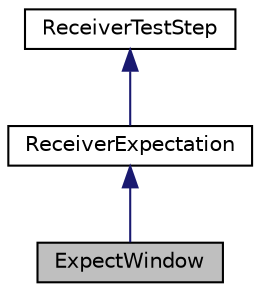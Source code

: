 digraph "ExpectWindow"
{
 // LATEX_PDF_SIZE
  edge [fontname="Helvetica",fontsize="10",labelfontname="Helvetica",labelfontsize="10"];
  node [fontname="Helvetica",fontsize="10",shape=record];
  Node1 [label="ExpectWindow",height=0.2,width=0.4,color="black", fillcolor="grey75", style="filled", fontcolor="black",tooltip=" "];
  Node2 -> Node1 [dir="back",color="midnightblue",fontsize="10",style="solid",fontname="Helvetica"];
  Node2 [label="ReceiverExpectation",height=0.2,width=0.4,color="black", fillcolor="white", style="filled",URL="$structReceiverExpectation.html",tooltip=" "];
  Node3 -> Node2 [dir="back",color="midnightblue",fontsize="10",style="solid",fontname="Helvetica"];
  Node3 [label="ReceiverTestStep",height=0.2,width=0.4,color="black", fillcolor="white", style="filled",URL="$structReceiverTestStep.html",tooltip=" "];
}
